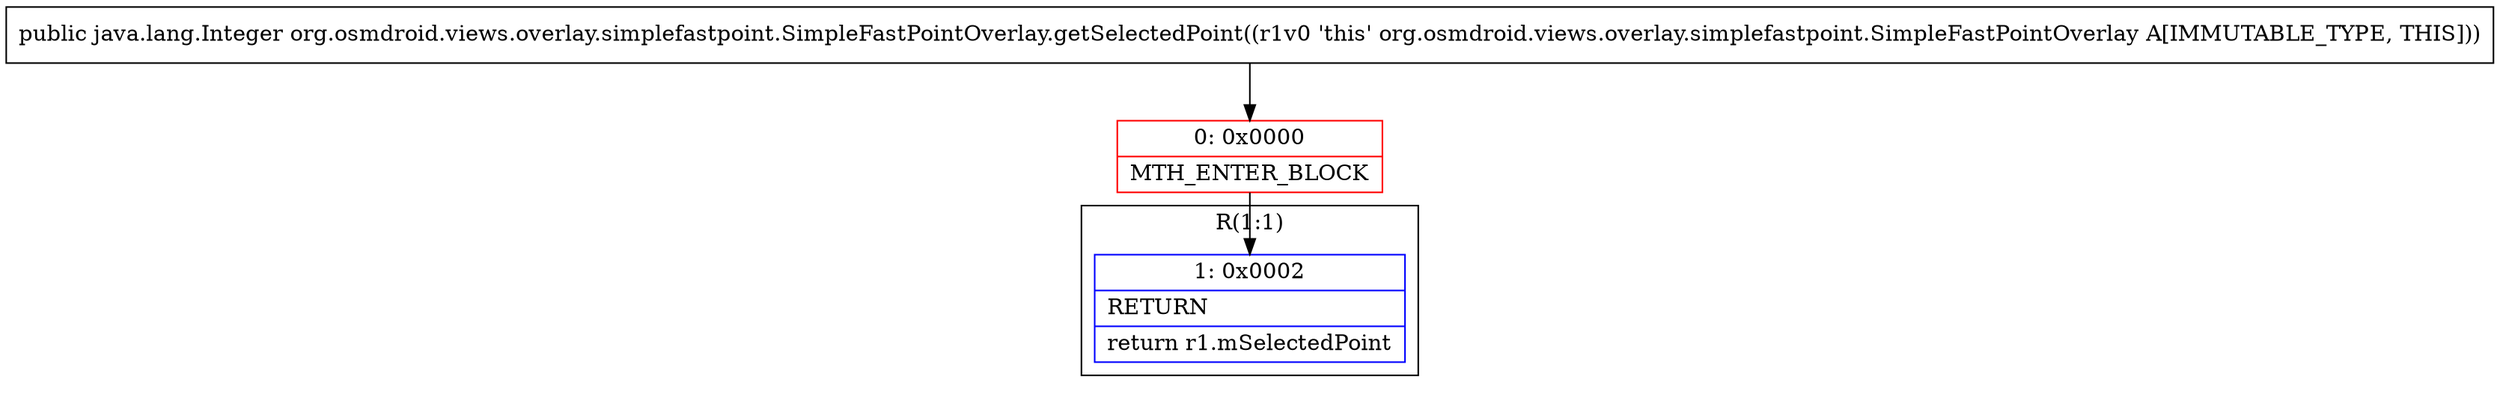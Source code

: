 digraph "CFG fororg.osmdroid.views.overlay.simplefastpoint.SimpleFastPointOverlay.getSelectedPoint()Ljava\/lang\/Integer;" {
subgraph cluster_Region_660984224 {
label = "R(1:1)";
node [shape=record,color=blue];
Node_1 [shape=record,label="{1\:\ 0x0002|RETURN\l|return r1.mSelectedPoint\l}"];
}
Node_0 [shape=record,color=red,label="{0\:\ 0x0000|MTH_ENTER_BLOCK\l}"];
MethodNode[shape=record,label="{public java.lang.Integer org.osmdroid.views.overlay.simplefastpoint.SimpleFastPointOverlay.getSelectedPoint((r1v0 'this' org.osmdroid.views.overlay.simplefastpoint.SimpleFastPointOverlay A[IMMUTABLE_TYPE, THIS])) }"];
MethodNode -> Node_0;
Node_0 -> Node_1;
}

